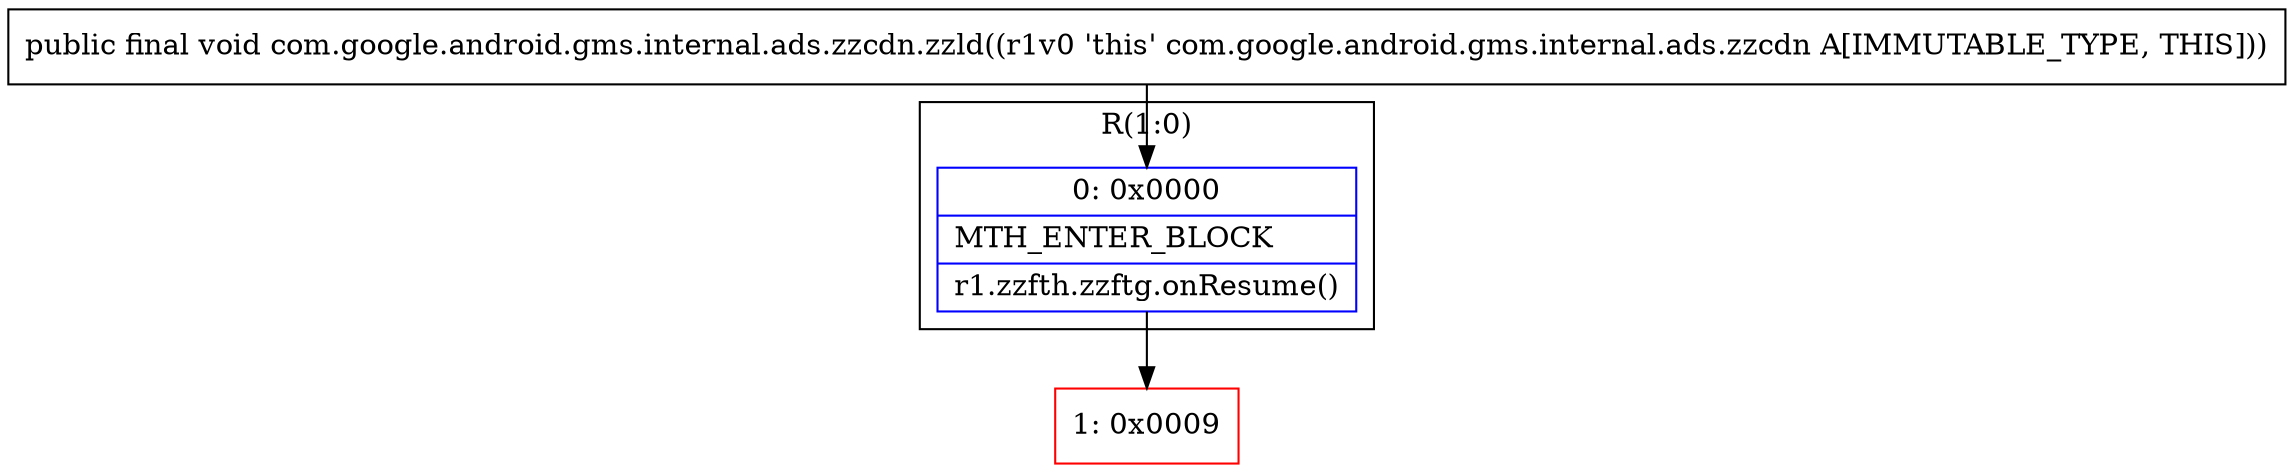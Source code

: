 digraph "CFG forcom.google.android.gms.internal.ads.zzcdn.zzld()V" {
subgraph cluster_Region_39569702 {
label = "R(1:0)";
node [shape=record,color=blue];
Node_0 [shape=record,label="{0\:\ 0x0000|MTH_ENTER_BLOCK\l|r1.zzfth.zzftg.onResume()\l}"];
}
Node_1 [shape=record,color=red,label="{1\:\ 0x0009}"];
MethodNode[shape=record,label="{public final void com.google.android.gms.internal.ads.zzcdn.zzld((r1v0 'this' com.google.android.gms.internal.ads.zzcdn A[IMMUTABLE_TYPE, THIS])) }"];
MethodNode -> Node_0;
Node_0 -> Node_1;
}

